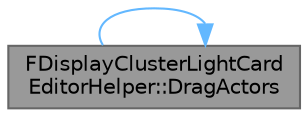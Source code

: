 digraph "FDisplayClusterLightCardEditorHelper::DragActors"
{
 // INTERACTIVE_SVG=YES
 // LATEX_PDF_SIZE
  bgcolor="transparent";
  edge [fontname=Helvetica,fontsize=10,labelfontname=Helvetica,labelfontsize=10];
  node [fontname=Helvetica,fontsize=10,shape=box,height=0.2,width=0.4];
  rankdir="LR";
  Node1 [id="Node000001",label="FDisplayClusterLightCard\lEditorHelper::DragActors",height=0.2,width=0.4,color="gray40", fillcolor="grey60", style="filled", fontcolor="black",tooltip="Moves specified cards to a coordinate in viewport space as if dragged by a translate widget."];
  Node1 -> Node1 [id="edge1_Node000001_Node000001",color="steelblue1",style="solid",tooltip=" "];
}
